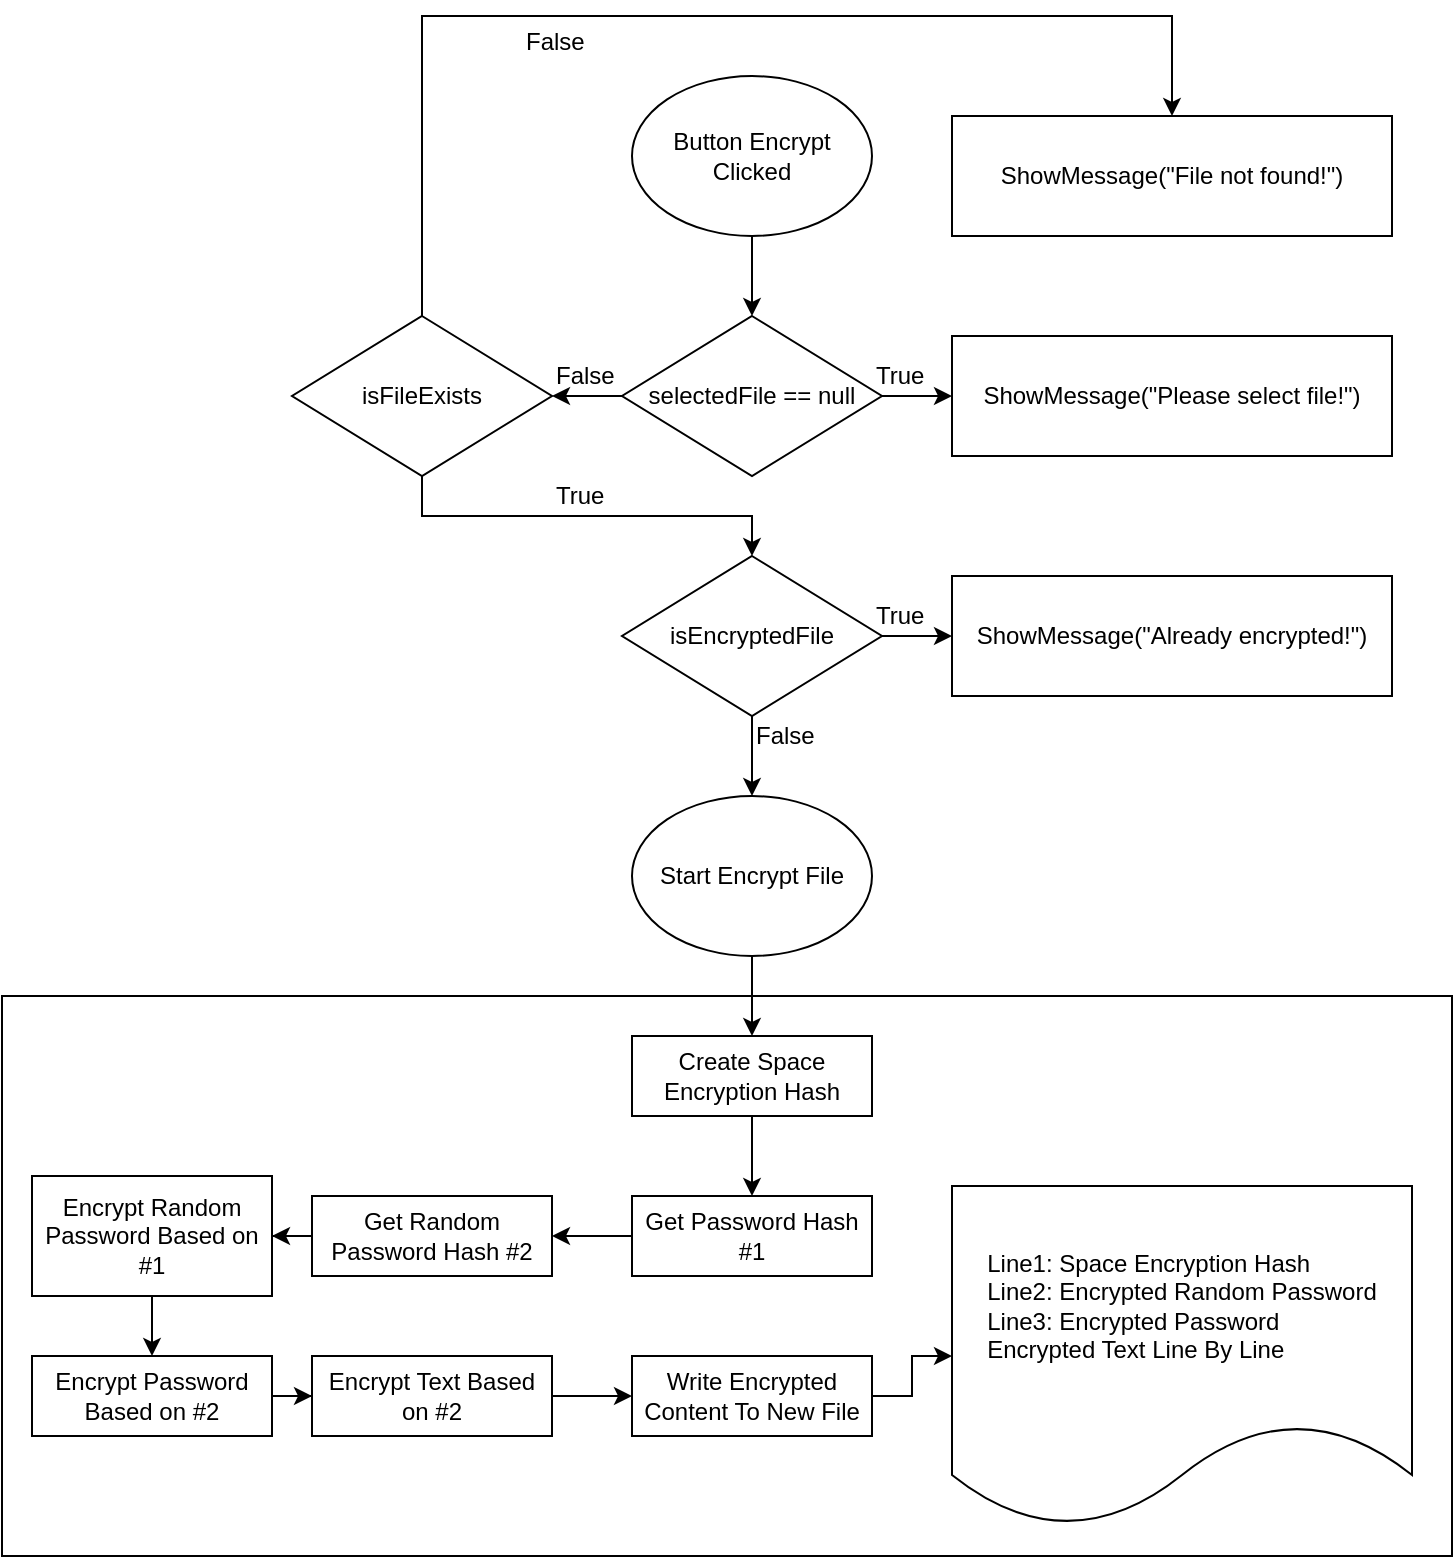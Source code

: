 <mxfile version="10.9.3" type="device"><diagram id="VzaXRbOKUX0PakCJt0m0" name="Page-1"><mxGraphModel dx="1108" dy="541" grid="1" gridSize="10" guides="1" tooltips="1" connect="1" arrows="1" fold="1" page="1" pageScale="1" pageWidth="827" pageHeight="1169" background="none" math="0" shadow="0"><root><mxCell id="0"/><mxCell id="1" parent="0"/><mxCell id="_jRNHD0893xCkCkebJ4V-27" value="" style="rounded=0;whiteSpace=wrap;html=1;fillColor=none;" parent="1" vertex="1"><mxGeometry x="5" y="540" width="725" height="280" as="geometry"/></mxCell><mxCell id="_jRNHD0893xCkCkebJ4V-3" value="" style="edgeStyle=orthogonalEdgeStyle;rounded=0;orthogonalLoop=1;jettySize=auto;html=1;" parent="1" source="_jRNHD0893xCkCkebJ4V-1" target="_jRNHD0893xCkCkebJ4V-2" edge="1"><mxGeometry relative="1" as="geometry"/></mxCell><mxCell id="_jRNHD0893xCkCkebJ4V-1" value="&lt;font style=&quot;font-size: 12px&quot;&gt;Button Encrypt Clicked&lt;/font&gt;" style="ellipse;whiteSpace=wrap;html=1;" parent="1" vertex="1"><mxGeometry x="320" y="80" width="120" height="80" as="geometry"/></mxCell><mxCell id="_jRNHD0893xCkCkebJ4V-5" value="" style="edgeStyle=orthogonalEdgeStyle;rounded=0;orthogonalLoop=1;jettySize=auto;html=1;" parent="1" source="_jRNHD0893xCkCkebJ4V-2" target="_jRNHD0893xCkCkebJ4V-4" edge="1"><mxGeometry relative="1" as="geometry"/></mxCell><mxCell id="OMjHsxTtzI5yAA-JgMg_-8" value="" style="edgeStyle=orthogonalEdgeStyle;rounded=0;orthogonalLoop=1;jettySize=auto;html=1;" edge="1" parent="1" source="_jRNHD0893xCkCkebJ4V-2" target="OMjHsxTtzI5yAA-JgMg_-1"><mxGeometry relative="1" as="geometry"/></mxCell><mxCell id="_jRNHD0893xCkCkebJ4V-2" value="&lt;font style=&quot;font-size: 12px&quot;&gt;selectedFile == null&lt;/font&gt;" style="rhombus;whiteSpace=wrap;html=1;" parent="1" vertex="1"><mxGeometry x="315" y="200" width="130" height="80" as="geometry"/></mxCell><mxCell id="_jRNHD0893xCkCkebJ4V-4" value="ShowMessage(&quot;Please select file!&quot;)" style="rounded=0;whiteSpace=wrap;html=1;" parent="1" vertex="1"><mxGeometry x="480" y="210" width="220" height="60" as="geometry"/></mxCell><mxCell id="_jRNHD0893xCkCkebJ4V-6" value="True" style="text;html=1;resizable=0;points=[];autosize=1;align=left;verticalAlign=top;spacingTop=-4;" parent="1" vertex="1"><mxGeometry x="440" y="220" width="40" height="20" as="geometry"/></mxCell><mxCell id="_jRNHD0893xCkCkebJ4V-12" value="" style="edgeStyle=orthogonalEdgeStyle;rounded=0;orthogonalLoop=1;jettySize=auto;html=1;" parent="1" source="_jRNHD0893xCkCkebJ4V-8" target="_jRNHD0893xCkCkebJ4V-11" edge="1"><mxGeometry relative="1" as="geometry"/></mxCell><mxCell id="_jRNHD0893xCkCkebJ4V-16" value="" style="edgeStyle=orthogonalEdgeStyle;rounded=0;orthogonalLoop=1;jettySize=auto;html=1;" parent="1" source="_jRNHD0893xCkCkebJ4V-8" target="_jRNHD0893xCkCkebJ4V-14" edge="1"><mxGeometry relative="1" as="geometry"/></mxCell><mxCell id="_jRNHD0893xCkCkebJ4V-8" value="&lt;font style=&quot;font-size: 12px&quot;&gt;isEncryptedFile&lt;/font&gt;" style="rhombus;whiteSpace=wrap;html=1;" parent="1" vertex="1"><mxGeometry x="315" y="320" width="130" height="80" as="geometry"/></mxCell><mxCell id="_jRNHD0893xCkCkebJ4V-10" value="True&lt;br&gt;" style="text;html=1;resizable=0;points=[];autosize=1;align=left;verticalAlign=top;spacingTop=-4;" parent="1" vertex="1"><mxGeometry x="440" y="340" width="40" height="20" as="geometry"/></mxCell><mxCell id="_jRNHD0893xCkCkebJ4V-11" value="ShowMessage(&quot;Already encrypted!&quot;)" style="rounded=0;whiteSpace=wrap;html=1;" parent="1" vertex="1"><mxGeometry x="480" y="330" width="220" height="60" as="geometry"/></mxCell><mxCell id="_jRNHD0893xCkCkebJ4V-22" value="" style="edgeStyle=orthogonalEdgeStyle;rounded=0;orthogonalLoop=1;jettySize=auto;html=1;entryX=0.5;entryY=0;entryDx=0;entryDy=0;" parent="1" source="_jRNHD0893xCkCkebJ4V-14" target="_jRNHD0893xCkCkebJ4V-17" edge="1"><mxGeometry relative="1" as="geometry"><mxPoint x="564.998" y="539.667" as="targetPoint"/></mxGeometry></mxCell><mxCell id="_jRNHD0893xCkCkebJ4V-14" value="&lt;font style=&quot;font-size: 12px&quot;&gt;Start Encrypt File&lt;/font&gt;" style="ellipse;whiteSpace=wrap;html=1;" parent="1" vertex="1"><mxGeometry x="320" y="440" width="120" height="80" as="geometry"/></mxCell><mxCell id="_jRNHD0893xCkCkebJ4V-24" value="" style="edgeStyle=orthogonalEdgeStyle;rounded=0;orthogonalLoop=1;jettySize=auto;html=1;" parent="1" source="_jRNHD0893xCkCkebJ4V-17" edge="1"><mxGeometry relative="1" as="geometry"><mxPoint x="380" y="640" as="targetPoint"/><Array as="points"><mxPoint x="380" y="640"/><mxPoint x="380" y="640"/></Array></mxGeometry></mxCell><mxCell id="_jRNHD0893xCkCkebJ4V-17" value="Create Space Encryption Hash" style="rounded=0;whiteSpace=wrap;html=1;" parent="1" vertex="1"><mxGeometry x="320" y="560" width="120" height="40" as="geometry"/></mxCell><mxCell id="_jRNHD0893xCkCkebJ4V-26" value="" style="edgeStyle=orthogonalEdgeStyle;rounded=0;orthogonalLoop=1;jettySize=auto;html=1;" parent="1" source="_jRNHD0893xCkCkebJ4V-18" target="_jRNHD0893xCkCkebJ4V-25" edge="1"><mxGeometry relative="1" as="geometry"/></mxCell><mxCell id="_jRNHD0893xCkCkebJ4V-18" value="Get Password Hash #1" style="rounded=0;whiteSpace=wrap;html=1;" parent="1" vertex="1"><mxGeometry x="320" y="640" width="120" height="40" as="geometry"/></mxCell><mxCell id="_jRNHD0893xCkCkebJ4V-29" value="" style="edgeStyle=orthogonalEdgeStyle;rounded=0;orthogonalLoop=1;jettySize=auto;html=1;" parent="1" source="_jRNHD0893xCkCkebJ4V-25" target="_jRNHD0893xCkCkebJ4V-28" edge="1"><mxGeometry relative="1" as="geometry"/></mxCell><mxCell id="_jRNHD0893xCkCkebJ4V-25" value="&lt;span&gt;Get Random Password Hash #2&lt;/span&gt;" style="rounded=0;whiteSpace=wrap;html=1;" parent="1" vertex="1"><mxGeometry x="160" y="640" width="120" height="40" as="geometry"/></mxCell><mxCell id="_jRNHD0893xCkCkebJ4V-33" value="" style="edgeStyle=orthogonalEdgeStyle;rounded=0;orthogonalLoop=1;jettySize=auto;html=1;" parent="1" source="_jRNHD0893xCkCkebJ4V-28" target="_jRNHD0893xCkCkebJ4V-30" edge="1"><mxGeometry relative="1" as="geometry"><mxPoint x="-60" y="660" as="targetPoint"/><Array as="points"/></mxGeometry></mxCell><mxCell id="_jRNHD0893xCkCkebJ4V-28" value="&lt;span&gt;Encrypt Random Password Based on #1&lt;/span&gt;" style="rounded=0;whiteSpace=wrap;html=1;" parent="1" vertex="1"><mxGeometry x="20" y="630" width="120" height="60" as="geometry"/></mxCell><mxCell id="_jRNHD0893xCkCkebJ4V-35" value="" style="edgeStyle=orthogonalEdgeStyle;rounded=0;orthogonalLoop=1;jettySize=auto;html=1;" parent="1" source="_jRNHD0893xCkCkebJ4V-30" target="_jRNHD0893xCkCkebJ4V-34" edge="1"><mxGeometry relative="1" as="geometry"/></mxCell><mxCell id="_jRNHD0893xCkCkebJ4V-30" value="&lt;span&gt;Encrypt Password Based on #2&lt;br&gt;&lt;/span&gt;" style="rounded=0;whiteSpace=wrap;html=1;" parent="1" vertex="1"><mxGeometry x="20" y="720" width="120" height="40" as="geometry"/></mxCell><mxCell id="_jRNHD0893xCkCkebJ4V-38" value="" style="edgeStyle=orthogonalEdgeStyle;rounded=0;orthogonalLoop=1;jettySize=auto;html=1;" parent="1" source="_jRNHD0893xCkCkebJ4V-34" target="_jRNHD0893xCkCkebJ4V-37" edge="1"><mxGeometry relative="1" as="geometry"/></mxCell><mxCell id="_jRNHD0893xCkCkebJ4V-34" value="&lt;span&gt;Encrypt Text Based on #2&lt;br&gt;&lt;/span&gt;" style="rounded=0;whiteSpace=wrap;html=1;" parent="1" vertex="1"><mxGeometry x="160" y="720" width="120" height="40" as="geometry"/></mxCell><mxCell id="_jRNHD0893xCkCkebJ4V-41" value="" style="edgeStyle=orthogonalEdgeStyle;rounded=0;orthogonalLoop=1;jettySize=auto;html=1;" parent="1" source="_jRNHD0893xCkCkebJ4V-37" target="_jRNHD0893xCkCkebJ4V-40" edge="1"><mxGeometry relative="1" as="geometry"/></mxCell><mxCell id="_jRNHD0893xCkCkebJ4V-37" value="&lt;span&gt;Write Encrypted Content To New File&lt;br&gt;&lt;/span&gt;" style="rounded=0;whiteSpace=wrap;html=1;" parent="1" vertex="1"><mxGeometry x="320" y="720" width="120" height="40" as="geometry"/></mxCell><mxCell id="_jRNHD0893xCkCkebJ4V-40" value="&lt;div style=&quot;text-align: left&quot;&gt;&lt;span&gt;Line1: Space Encryption Hash&lt;/span&gt;&lt;/div&gt;&lt;div style=&quot;text-align: left&quot;&gt;&lt;span&gt;Line2: Encrypted Random Password&lt;/span&gt;&lt;/div&gt;&lt;div style=&quot;text-align: left&quot;&gt;&lt;span&gt;Line3: Encrypted Password&lt;/span&gt;&lt;/div&gt;&lt;div style=&quot;text-align: left&quot;&gt;Encrypted Text Line By Line&lt;/div&gt;" style="shape=document;whiteSpace=wrap;html=1;boundedLbl=1;fillColor=none;" parent="1" vertex="1"><mxGeometry x="480" y="635" width="230" height="170" as="geometry"/></mxCell><mxCell id="OMjHsxTtzI5yAA-JgMg_-6" value="" style="edgeStyle=orthogonalEdgeStyle;rounded=0;orthogonalLoop=1;jettySize=auto;html=1;entryX=0.5;entryY=0;entryDx=0;entryDy=0;" edge="1" parent="1" source="OMjHsxTtzI5yAA-JgMg_-1" target="OMjHsxTtzI5yAA-JgMg_-2"><mxGeometry relative="1" as="geometry"><mxPoint x="215" y="120" as="targetPoint"/><Array as="points"><mxPoint x="215" y="50"/><mxPoint x="590" y="50"/></Array></mxGeometry></mxCell><mxCell id="OMjHsxTtzI5yAA-JgMg_-10" value="" style="edgeStyle=orthogonalEdgeStyle;rounded=0;orthogonalLoop=1;jettySize=auto;html=1;entryX=0.5;entryY=0;entryDx=0;entryDy=0;" edge="1" parent="1" source="OMjHsxTtzI5yAA-JgMg_-1" target="_jRNHD0893xCkCkebJ4V-8"><mxGeometry relative="1" as="geometry"><mxPoint x="215" y="360" as="targetPoint"/><Array as="points"><mxPoint x="215" y="300"/><mxPoint x="380" y="300"/></Array></mxGeometry></mxCell><mxCell id="OMjHsxTtzI5yAA-JgMg_-1" value="&lt;font style=&quot;font-size: 12px&quot;&gt;isFileExists&lt;/font&gt;" style="rhombus;whiteSpace=wrap;html=1;" vertex="1" parent="1"><mxGeometry x="150" y="200" width="130" height="80" as="geometry"/></mxCell><mxCell id="OMjHsxTtzI5yAA-JgMg_-2" value="ShowMessage(&quot;File not found!&quot;)" style="rounded=0;whiteSpace=wrap;html=1;" vertex="1" parent="1"><mxGeometry x="480" y="100" width="220" height="60" as="geometry"/></mxCell><mxCell id="OMjHsxTtzI5yAA-JgMg_-7" value="False" style="text;html=1;resizable=0;points=[];autosize=1;align=left;verticalAlign=top;spacingTop=-4;" vertex="1" parent="1"><mxGeometry x="265" y="53" width="40" height="20" as="geometry"/></mxCell><mxCell id="OMjHsxTtzI5yAA-JgMg_-11" value="True" style="text;html=1;resizable=0;points=[];autosize=1;align=left;verticalAlign=top;spacingTop=-4;" vertex="1" parent="1"><mxGeometry x="280" y="280" width="40" height="20" as="geometry"/></mxCell><mxCell id="OMjHsxTtzI5yAA-JgMg_-12" value="False" style="text;html=1;resizable=0;points=[];autosize=1;align=left;verticalAlign=top;spacingTop=-4;" vertex="1" parent="1"><mxGeometry x="280" y="220" width="40" height="20" as="geometry"/></mxCell><mxCell id="OMjHsxTtzI5yAA-JgMg_-14" value="False" style="text;html=1;resizable=0;points=[];autosize=1;align=left;verticalAlign=top;spacingTop=-4;" vertex="1" parent="1"><mxGeometry x="380" y="400" width="40" height="20" as="geometry"/></mxCell></root></mxGraphModel></diagram></mxfile>